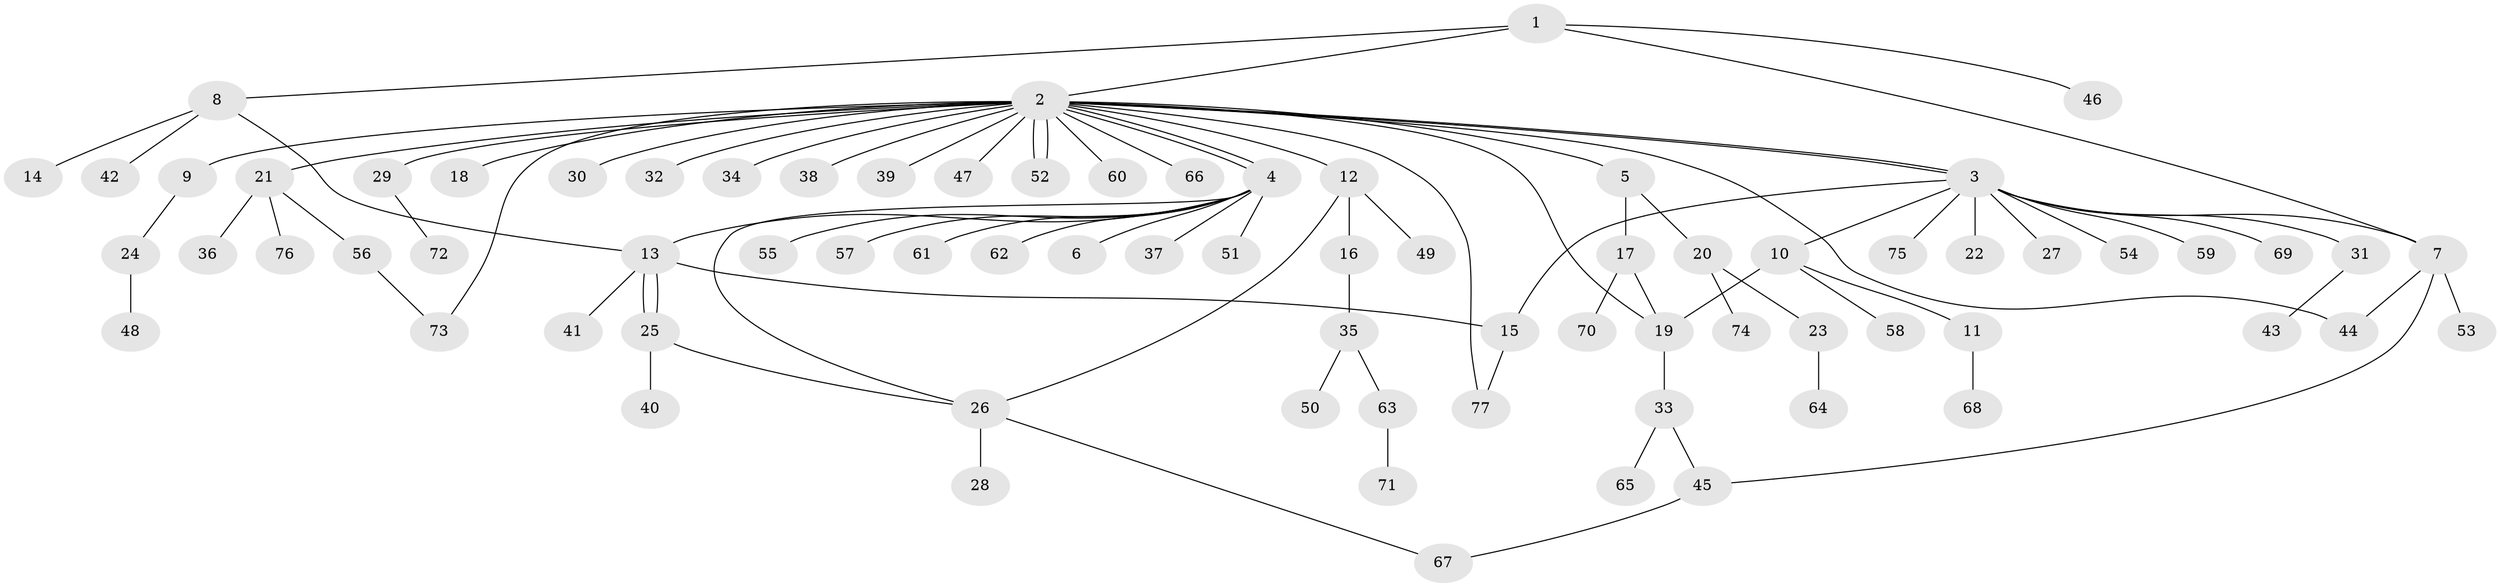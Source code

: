 // Generated by graph-tools (version 1.1) at 2025/11/02/27/25 16:11:09]
// undirected, 77 vertices, 92 edges
graph export_dot {
graph [start="1"]
  node [color=gray90,style=filled];
  1;
  2;
  3;
  4;
  5;
  6;
  7;
  8;
  9;
  10;
  11;
  12;
  13;
  14;
  15;
  16;
  17;
  18;
  19;
  20;
  21;
  22;
  23;
  24;
  25;
  26;
  27;
  28;
  29;
  30;
  31;
  32;
  33;
  34;
  35;
  36;
  37;
  38;
  39;
  40;
  41;
  42;
  43;
  44;
  45;
  46;
  47;
  48;
  49;
  50;
  51;
  52;
  53;
  54;
  55;
  56;
  57;
  58;
  59;
  60;
  61;
  62;
  63;
  64;
  65;
  66;
  67;
  68;
  69;
  70;
  71;
  72;
  73;
  74;
  75;
  76;
  77;
  1 -- 2;
  1 -- 7;
  1 -- 8;
  1 -- 46;
  2 -- 3;
  2 -- 3;
  2 -- 4;
  2 -- 4;
  2 -- 5;
  2 -- 9;
  2 -- 12;
  2 -- 18;
  2 -- 19;
  2 -- 21;
  2 -- 29;
  2 -- 30;
  2 -- 32;
  2 -- 34;
  2 -- 38;
  2 -- 39;
  2 -- 44;
  2 -- 47;
  2 -- 52;
  2 -- 52;
  2 -- 60;
  2 -- 66;
  2 -- 73;
  2 -- 77;
  3 -- 7;
  3 -- 10;
  3 -- 15;
  3 -- 22;
  3 -- 27;
  3 -- 31;
  3 -- 54;
  3 -- 59;
  3 -- 69;
  3 -- 75;
  4 -- 6;
  4 -- 13;
  4 -- 26;
  4 -- 37;
  4 -- 51;
  4 -- 55;
  4 -- 57;
  4 -- 61;
  4 -- 62;
  5 -- 17;
  5 -- 20;
  7 -- 44;
  7 -- 45;
  7 -- 53;
  8 -- 13;
  8 -- 14;
  8 -- 42;
  9 -- 24;
  10 -- 11;
  10 -- 19;
  10 -- 58;
  11 -- 68;
  12 -- 16;
  12 -- 26;
  12 -- 49;
  13 -- 15;
  13 -- 25;
  13 -- 25;
  13 -- 41;
  15 -- 77;
  16 -- 35;
  17 -- 19;
  17 -- 70;
  19 -- 33;
  20 -- 23;
  20 -- 74;
  21 -- 36;
  21 -- 56;
  21 -- 76;
  23 -- 64;
  24 -- 48;
  25 -- 26;
  25 -- 40;
  26 -- 28;
  26 -- 67;
  29 -- 72;
  31 -- 43;
  33 -- 45;
  33 -- 65;
  35 -- 50;
  35 -- 63;
  45 -- 67;
  56 -- 73;
  63 -- 71;
}
